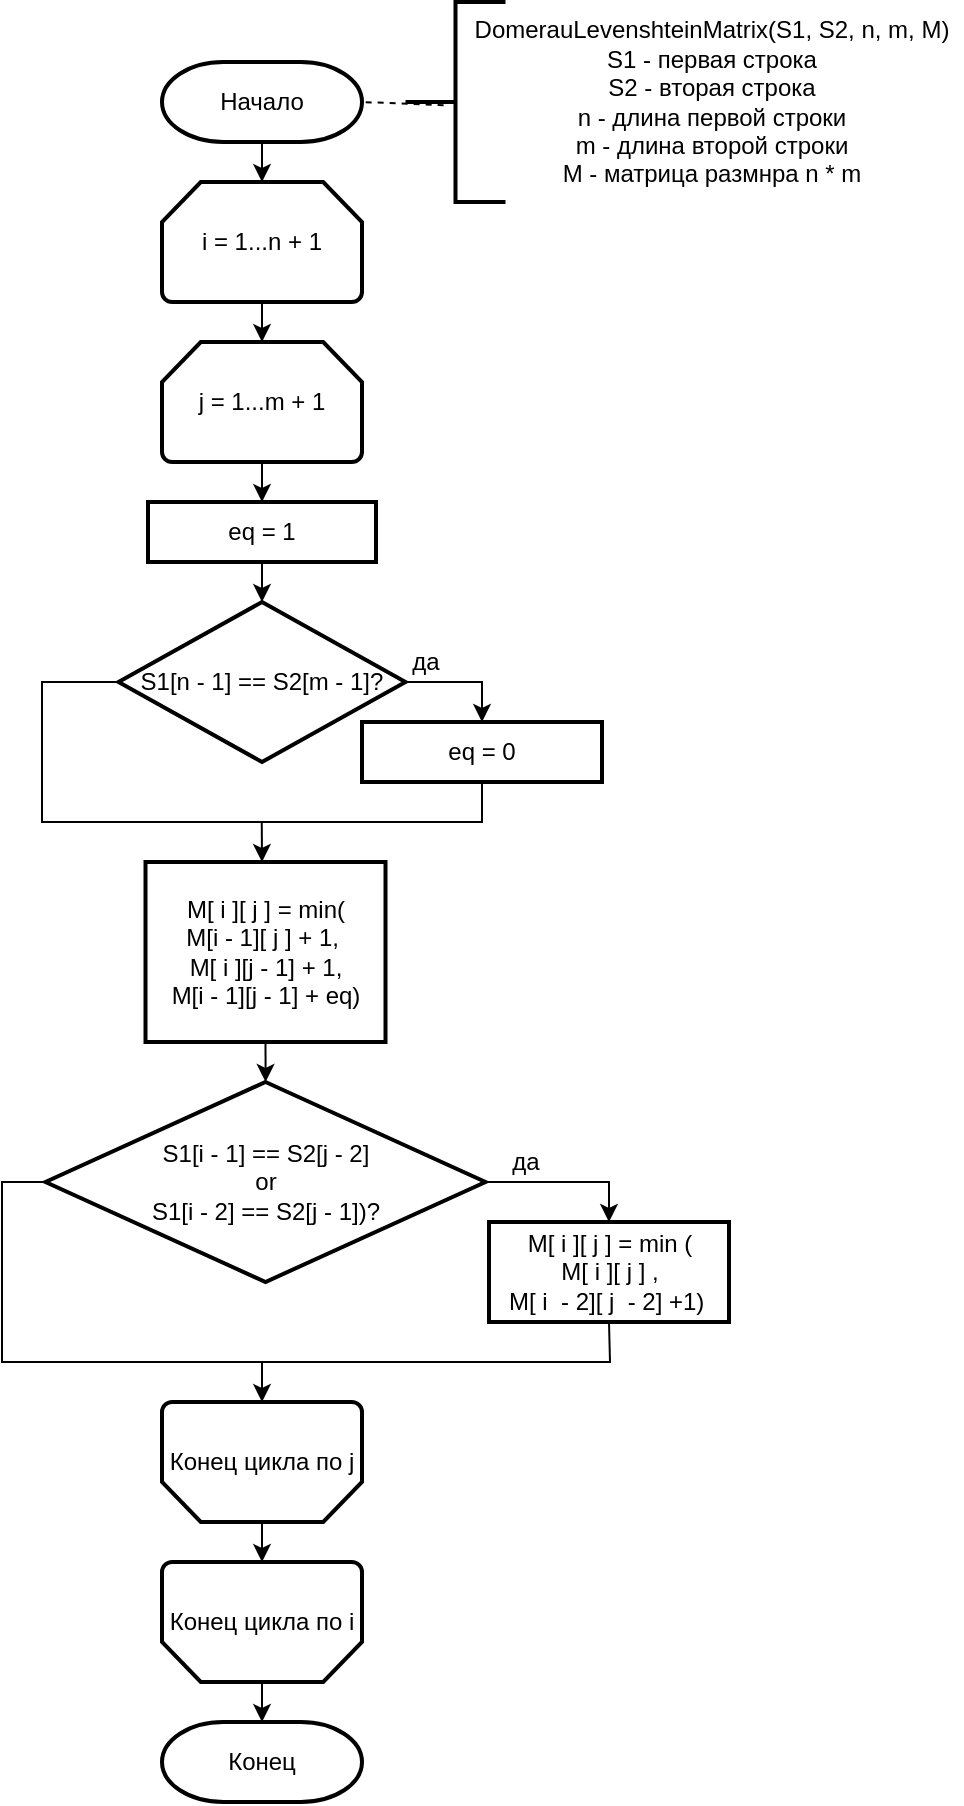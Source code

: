 <mxfile>
    <diagram id="BXc9MDwDuNhNU1i9uSgB" name="Страница 1">
        <mxGraphModel dx="786" dy="293" grid="1" gridSize="10" guides="1" tooltips="1" connect="1" arrows="1" fold="1" page="1" pageScale="1" pageWidth="827" pageHeight="1169" math="0" shadow="0">
            <root>
                <mxCell id="0"/>
                <mxCell id="1" parent="0"/>
                <mxCell id="2" value="" style="edgeStyle=orthogonalEdgeStyle;rounded=0;orthogonalLoop=1;jettySize=auto;html=1;entryX=0.5;entryY=0;entryDx=0;entryDy=0;entryPerimeter=0;" parent="1" source="3" target="8" edge="1">
                    <mxGeometry relative="1" as="geometry"/>
                </mxCell>
                <mxCell id="3" value="Начало" style="strokeWidth=2;html=1;shape=mxgraph.flowchart.terminator;whiteSpace=wrap;" parent="1" vertex="1">
                    <mxGeometry x="220" y="80" width="100" height="40" as="geometry"/>
                </mxCell>
                <mxCell id="4" value="Конец" style="strokeWidth=2;html=1;shape=mxgraph.flowchart.terminator;whiteSpace=wrap;" parent="1" vertex="1">
                    <mxGeometry x="220" y="910" width="100" height="40" as="geometry"/>
                </mxCell>
                <mxCell id="5" value="" style="edgeStyle=orthogonalEdgeStyle;rounded=0;orthogonalLoop=1;jettySize=auto;html=1;" parent="1" source="6" target="4" edge="1">
                    <mxGeometry relative="1" as="geometry"/>
                </mxCell>
                <mxCell id="6" value="Конец цикла по i" style="strokeWidth=2;html=1;shape=mxgraph.flowchart.loop_limit;whiteSpace=wrap;direction=west;" parent="1" vertex="1">
                    <mxGeometry x="220" y="830" width="100" height="60" as="geometry"/>
                </mxCell>
                <mxCell id="7" value="" style="edgeStyle=orthogonalEdgeStyle;rounded=0;orthogonalLoop=1;jettySize=auto;html=1;entryX=0.5;entryY=0;entryDx=0;entryDy=0;entryPerimeter=0;" parent="1" source="8" target="10" edge="1">
                    <mxGeometry relative="1" as="geometry"/>
                </mxCell>
                <mxCell id="8" value="i = 1...n + 1" style="strokeWidth=2;html=1;shape=mxgraph.flowchart.loop_limit;whiteSpace=wrap;" parent="1" vertex="1">
                    <mxGeometry x="220" y="140" width="100" height="60" as="geometry"/>
                </mxCell>
                <mxCell id="9" value="" style="edgeStyle=orthogonalEdgeStyle;rounded=0;orthogonalLoop=1;jettySize=auto;html=1;" parent="1" source="10" target="17" edge="1">
                    <mxGeometry relative="1" as="geometry"/>
                </mxCell>
                <mxCell id="10" value="j = 1...m + 1" style="strokeWidth=2;html=1;shape=mxgraph.flowchart.loop_limit;whiteSpace=wrap;" parent="1" vertex="1">
                    <mxGeometry x="220" y="220" width="100" height="60" as="geometry"/>
                </mxCell>
                <mxCell id="11" value="" style="edgeStyle=orthogonalEdgeStyle;rounded=0;orthogonalLoop=1;jettySize=auto;html=1;" parent="1" source="12" target="6" edge="1">
                    <mxGeometry relative="1" as="geometry"/>
                </mxCell>
                <mxCell id="12" value="Конец цикла по j" style="strokeWidth=2;html=1;shape=mxgraph.flowchart.loop_limit;whiteSpace=wrap;direction=west;" parent="1" vertex="1">
                    <mxGeometry x="220" y="750" width="100" height="60" as="geometry"/>
                </mxCell>
                <mxCell id="13" value="eq = 0" style="rounded=0;whiteSpace=wrap;html=1;absoluteArcSize=1;arcSize=14;strokeWidth=2;" parent="1" vertex="1">
                    <mxGeometry x="320" y="410" width="120" height="30" as="geometry"/>
                </mxCell>
                <mxCell id="14" value="" style="edgeStyle=orthogonalEdgeStyle;rounded=0;orthogonalLoop=1;jettySize=auto;html=1;exitX=1;exitY=0.5;exitDx=0;exitDy=0;exitPerimeter=0;entryX=0.5;entryY=0;entryDx=0;entryDy=0;" parent="1" source="15" target="13" edge="1">
                    <mxGeometry relative="1" as="geometry">
                        <mxPoint x="388.75" y="430.0" as="targetPoint"/>
                    </mxGeometry>
                </mxCell>
                <mxCell id="15" value="S1[n - 1] == S2[m - 1]?" style="strokeWidth=2;html=1;shape=mxgraph.flowchart.decision;whiteSpace=wrap;" parent="1" vertex="1">
                    <mxGeometry x="198.25" y="350" width="143.5" height="80" as="geometry"/>
                </mxCell>
                <mxCell id="16" value="" style="edgeStyle=orthogonalEdgeStyle;rounded=0;orthogonalLoop=1;jettySize=auto;html=1;entryX=0.5;entryY=0;entryDx=0;entryDy=0;entryPerimeter=0;" parent="1" source="17" target="15" edge="1">
                    <mxGeometry relative="1" as="geometry">
                        <mxPoint x="272" y="330" as="targetPoint"/>
                    </mxGeometry>
                </mxCell>
                <mxCell id="17" value="eq = 1" style="rounded=0;whiteSpace=wrap;html=1;absoluteArcSize=1;arcSize=14;strokeWidth=2;" parent="1" vertex="1">
                    <mxGeometry x="213" y="300" width="114" height="30" as="geometry"/>
                </mxCell>
                <mxCell id="18" value="" style="endArrow=none;html=1;entryX=0.5;entryY=1;entryDx=0;entryDy=0;rounded=0;" parent="1" target="13" edge="1">
                    <mxGeometry width="50" height="50" relative="1" as="geometry">
                        <mxPoint x="268" y="460" as="sourcePoint"/>
                        <mxPoint x="388.75" y="460.0" as="targetPoint"/>
                        <Array as="points">
                            <mxPoint x="380" y="460"/>
                        </Array>
                    </mxGeometry>
                </mxCell>
                <mxCell id="19" value="да" style="text;html=1;strokeColor=none;fillColor=none;align=center;verticalAlign=middle;whiteSpace=wrap;rounded=0;" parent="1" vertex="1">
                    <mxGeometry x="331.75" y="370" width="40" height="20" as="geometry"/>
                </mxCell>
                <mxCell id="20" value="" style="endArrow=none;html=1;exitX=0;exitY=0.5;exitDx=0;exitDy=0;exitPerimeter=0;rounded=0;" parent="1" source="15" edge="1">
                    <mxGeometry width="50" height="50" relative="1" as="geometry">
                        <mxPoint x="330" y="480" as="sourcePoint"/>
                        <mxPoint x="272" y="460" as="targetPoint"/>
                        <Array as="points">
                            <mxPoint x="160" y="390"/>
                            <mxPoint x="160" y="460"/>
                        </Array>
                    </mxGeometry>
                </mxCell>
                <mxCell id="21" value="" style="endArrow=classic;html=1;" parent="1" edge="1">
                    <mxGeometry width="50" height="50" relative="1" as="geometry">
                        <mxPoint x="269.88" y="460" as="sourcePoint"/>
                        <mxPoint x="270" y="480" as="targetPoint"/>
                    </mxGeometry>
                </mxCell>
                <mxCell id="22" value="" style="edgeStyle=orthogonalEdgeStyle;rounded=0;orthogonalLoop=1;jettySize=auto;html=1;entryX=0.5;entryY=0;entryDx=0;entryDy=0;entryPerimeter=0;exitX=0.5;exitY=1;exitDx=0;exitDy=0;" parent="1" source="23" target="27" edge="1">
                    <mxGeometry relative="1" as="geometry">
                        <Array as="points">
                            <mxPoint x="272" y="590"/>
                            <mxPoint x="272" y="610"/>
                        </Array>
                    </mxGeometry>
                </mxCell>
                <mxCell id="23" value="&lt;span&gt;M[ i ][ j ] = min(&lt;/span&gt;&lt;br&gt;&lt;span&gt;M[i - 1][ j ] + 1,&amp;nbsp;&lt;br&gt;M[ i ][j - 1] + 1,&lt;br&gt;M[i - 1][j - 1] + eq)&lt;/span&gt;" style="rounded=0;whiteSpace=wrap;html=1;absoluteArcSize=1;arcSize=14;strokeWidth=2;" parent="1" vertex="1">
                    <mxGeometry x="211.75" y="480" width="120" height="90" as="geometry"/>
                </mxCell>
                <mxCell id="24" value="" style="strokeWidth=2;html=1;shape=mxgraph.flowchart.annotation_2;align=left;labelPosition=right;pointerEvents=1;" parent="1" vertex="1">
                    <mxGeometry x="341.75" y="50" width="50" height="100" as="geometry"/>
                </mxCell>
                <mxCell id="25" value="" style="endArrow=none;dashed=1;html=1;entryX=1;entryY=0.5;entryDx=0;entryDy=0;entryPerimeter=0;exitX=0.381;exitY=0.516;exitDx=0;exitDy=0;exitPerimeter=0;" parent="1" source="24" target="3" edge="1">
                    <mxGeometry width="50" height="50" relative="1" as="geometry">
                        <mxPoint x="250" y="350" as="sourcePoint"/>
                        <mxPoint x="300" y="300" as="targetPoint"/>
                    </mxGeometry>
                </mxCell>
                <mxCell id="26" value="DomerauLevenshteinMatrix(S1, S2, n, m, M)&lt;br&gt;S1 - первая строка&lt;br&gt;S2 - вторая строка&lt;br&gt;n - длина первой строки&lt;br&gt;m - длина второй строки&lt;br&gt;M - матрица размнра n * m" style="text;html=1;strokeColor=none;fillColor=none;align=center;verticalAlign=middle;whiteSpace=wrap;rounded=0;" parent="1" vertex="1">
                    <mxGeometry x="370" y="65" width="250" height="70" as="geometry"/>
                </mxCell>
                <mxCell id="30" value="" style="edgeStyle=orthogonalEdgeStyle;rounded=0;orthogonalLoop=1;jettySize=auto;html=1;entryX=0.5;entryY=0;entryDx=0;entryDy=0;" parent="1" source="27" target="29" edge="1">
                    <mxGeometry relative="1" as="geometry"/>
                </mxCell>
                <mxCell id="27" value="S1[i - 1] == S2[j - 2]&lt;br&gt;or&lt;br&gt;S1[i - 2] == S2[j - 1])?" style="strokeWidth=2;html=1;shape=mxgraph.flowchart.decision;whiteSpace=wrap;" parent="1" vertex="1">
                    <mxGeometry x="161.75" y="590" width="220" height="100" as="geometry"/>
                </mxCell>
                <mxCell id="29" value="M[ i ][ j ] = min (&lt;br&gt;M[ i ][ j ]&amp;nbsp;,&lt;br&gt;M[ i&amp;nbsp; - 2][ j&amp;nbsp; - 2] +1)&amp;nbsp;" style="rounded=0;whiteSpace=wrap;html=1;absoluteArcSize=1;arcSize=14;strokeWidth=2;" parent="1" vertex="1">
                    <mxGeometry x="383.5" y="660" width="120" height="50" as="geometry"/>
                </mxCell>
                <mxCell id="31" value="" style="endArrow=none;html=1;exitX=0;exitY=0.5;exitDx=0;exitDy=0;exitPerimeter=0;rounded=0;" parent="1" source="27" edge="1">
                    <mxGeometry width="50" height="50" relative="1" as="geometry">
                        <mxPoint x="178.25" y="660" as="sourcePoint"/>
                        <mxPoint x="252" y="730" as="targetPoint"/>
                        <Array as="points">
                            <mxPoint x="140" y="640"/>
                            <mxPoint x="140" y="730"/>
                        </Array>
                    </mxGeometry>
                </mxCell>
                <mxCell id="32" value="" style="endArrow=none;html=1;exitX=0.5;exitY=1;exitDx=0;exitDy=0;rounded=0;" parent="1" source="29" edge="1">
                    <mxGeometry width="50" height="50" relative="1" as="geometry">
                        <mxPoint x="438.25" y="800" as="sourcePoint"/>
                        <mxPoint x="250" y="730" as="targetPoint"/>
                        <Array as="points">
                            <mxPoint x="444" y="730"/>
                        </Array>
                    </mxGeometry>
                </mxCell>
                <mxCell id="33" value="да" style="text;html=1;strokeColor=none;fillColor=none;align=center;verticalAlign=middle;whiteSpace=wrap;rounded=0;" parent="1" vertex="1">
                    <mxGeometry x="381.75" y="620" width="40" height="20" as="geometry"/>
                </mxCell>
                <mxCell id="34" value="" style="edgeStyle=orthogonalEdgeStyle;rounded=0;orthogonalLoop=1;jettySize=auto;html=1;" parent="1" edge="1">
                    <mxGeometry relative="1" as="geometry">
                        <Array as="points"/>
                        <mxPoint x="270" y="730" as="sourcePoint"/>
                        <mxPoint x="270" y="750" as="targetPoint"/>
                    </mxGeometry>
                </mxCell>
            </root>
        </mxGraphModel>
    </diagram>
</mxfile>